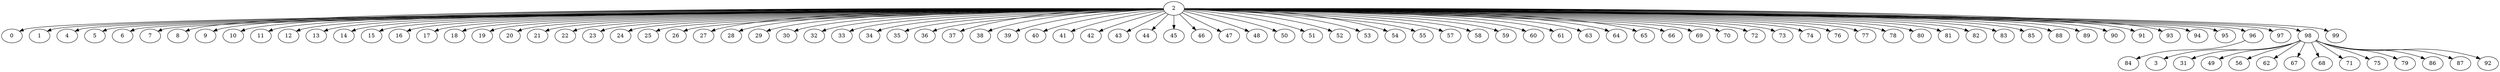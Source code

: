 digraph {
	0 [label = 0]
	1 [label = 1]
	2 [label = 2]
	3 [label = 3]
	4 [label = 4]
	5 [label = 5]
	6 [label = 6]
	7 [label = 7]
	8 [label = 8]
	9 [label = 9]
	10 [label = 10]
	11 [label = 11]
	12 [label = 12]
	13 [label = 13]
	14 [label = 14]
	15 [label = 15]
	16 [label = 16]
	17 [label = 17]
	18 [label = 18]
	19 [label = 19]
	20 [label = 20]
	21 [label = 21]
	22 [label = 22]
	23 [label = 23]
	24 [label = 24]
	25 [label = 25]
	26 [label = 26]
	27 [label = 27]
	28 [label = 28]
	29 [label = 29]
	30 [label = 30]
	31 [label = 31]
	32 [label = 32]
	33 [label = 33]
	34 [label = 34]
	35 [label = 35]
	36 [label = 36]
	37 [label = 37]
	38 [label = 38]
	39 [label = 39]
	40 [label = 40]
	41 [label = 41]
	42 [label = 42]
	43 [label = 43]
	44 [label = 44]
	45 [label = 45]
	46 [label = 46]
	47 [label = 47]
	48 [label = 48]
	49 [label = 49]
	50 [label = 50]
	51 [label = 51]
	52 [label = 52]
	53 [label = 53]
	54 [label = 54]
	55 [label = 55]
	56 [label = 56]
	57 [label = 57]
	58 [label = 58]
	59 [label = 59]
	60 [label = 60]
	61 [label = 61]
	62 [label = 62]
	63 [label = 63]
	64 [label = 64]
	65 [label = 65]
	66 [label = 66]
	67 [label = 67]
	68 [label = 68]
	69 [label = 69]
	70 [label = 70]
	71 [label = 71]
	72 [label = 72]
	73 [label = 73]
	74 [label = 74]
	75 [label = 75]
	76 [label = 76]
	77 [label = 77]
	78 [label = 78]
	79 [label = 79]
	80 [label = 80]
	81 [label = 81]
	82 [label = 82]
	83 [label = 83]
	84 [label = 84]
	85 [label = 85]
	86 [label = 86]
	87 [label = 87]
	88 [label = 88]
	89 [label = 89]
	90 [label = 90]
	91 [label = 91]
	92 [label = 92]
	93 [label = 93]
	94 [label = 94]
	95 [label = 95]
	96 [label = 96]
	97 [label = 97]
	98 [label = 98]
	99 [label = 99]
	2->4;
	2->5;
	2->8;
	2->9;
	2->11;
	2->12;
	2->13;
	2->18;
	2->20;
	2->21;
	2->22;
	2->24;
	2->26;
	2->29;
	2->30;
	2->32;
	2->33;
	2->35;
	2->38;
	2->39;
	2->40;
	2->42;
	2->43;
	2->45;
	2->46;
	2->47;
	2->50;
	2->52;
	2->53;
	2->54;
	2->55;
	2->57;
	2->58;
	2->59;
	2->60;
	2->61;
	2->63;
	2->64;
	2->65;
	2->66;
	2->69;
	2->70;
	2->73;
	2->74;
	2->76;
	2->77;
	2->78;
	2->80;
	2->81;
	2->82;
	2->83;
	2->85;
	2->88;
	2->89;
	2->90;
	2->91;
	2->93;
	2->94;
	2->95;
	2->97;
	2->99;
	2->0;
	2->1;
	2->6;
	2->7;
	2->10;
	2->14;
	2->15;
	2->16;
	2->17;
	2->19;
	2->23;
	2->25;
	2->27;
	2->28;
	2->34;
	2->36;
	2->37;
	2->41;
	2->44;
	2->48;
	2->51;
	2->72;
	2->96;
	2->98;
	98->3;
	98->31;
	98->49;
	98->92;
	98->56;
	98->62;
	98->67;
	98->68;
	98->71;
	98->75;
	98->79;
	98->86;
	98->87;
	96->84;
}